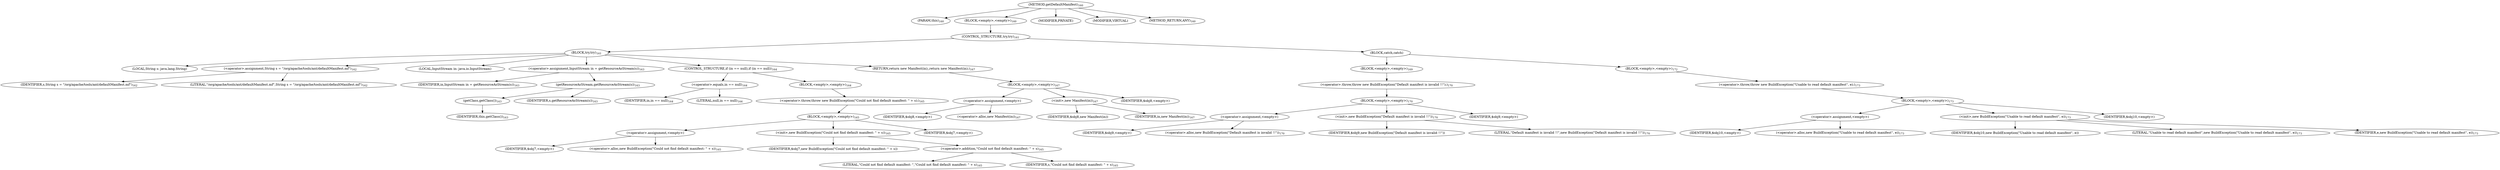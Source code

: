 digraph "getDefaultManifest" {  
"322" [label = <(METHOD,getDefaultManifest)<SUB>160</SUB>> ]
"23" [label = <(PARAM,this)<SUB>160</SUB>> ]
"323" [label = <(BLOCK,&lt;empty&gt;,&lt;empty&gt;)<SUB>160</SUB>> ]
"324" [label = <(CONTROL_STRUCTURE,try,try)<SUB>161</SUB>> ]
"325" [label = <(BLOCK,try,try)<SUB>161</SUB>> ]
"326" [label = <(LOCAL,String s: java.lang.String)> ]
"327" [label = <(&lt;operator&gt;.assignment,String s = &quot;/org/apache/tools/ant/defaultManifest.mf&quot;)<SUB>162</SUB>> ]
"328" [label = <(IDENTIFIER,s,String s = &quot;/org/apache/tools/ant/defaultManifest.mf&quot;)<SUB>162</SUB>> ]
"329" [label = <(LITERAL,&quot;/org/apache/tools/ant/defaultManifest.mf&quot;,String s = &quot;/org/apache/tools/ant/defaultManifest.mf&quot;)<SUB>162</SUB>> ]
"330" [label = <(LOCAL,InputStream in: java.io.InputStream)> ]
"331" [label = <(&lt;operator&gt;.assignment,InputStream in = getResourceAsStream(s))<SUB>163</SUB>> ]
"332" [label = <(IDENTIFIER,in,InputStream in = getResourceAsStream(s))<SUB>163</SUB>> ]
"333" [label = <(getResourceAsStream,getResourceAsStream(s))<SUB>163</SUB>> ]
"334" [label = <(getClass,getClass())<SUB>163</SUB>> ]
"22" [label = <(IDENTIFIER,this,getClass())<SUB>163</SUB>> ]
"335" [label = <(IDENTIFIER,s,getResourceAsStream(s))<SUB>163</SUB>> ]
"336" [label = <(CONTROL_STRUCTURE,if (in == null),if (in == null))<SUB>164</SUB>> ]
"337" [label = <(&lt;operator&gt;.equals,in == null)<SUB>164</SUB>> ]
"338" [label = <(IDENTIFIER,in,in == null)<SUB>164</SUB>> ]
"339" [label = <(LITERAL,null,in == null)<SUB>164</SUB>> ]
"340" [label = <(BLOCK,&lt;empty&gt;,&lt;empty&gt;)<SUB>164</SUB>> ]
"341" [label = <(&lt;operator&gt;.throw,throw new BuildException(&quot;Could not find default manifest: &quot; + s);)<SUB>165</SUB>> ]
"342" [label = <(BLOCK,&lt;empty&gt;,&lt;empty&gt;)<SUB>165</SUB>> ]
"343" [label = <(&lt;operator&gt;.assignment,&lt;empty&gt;)> ]
"344" [label = <(IDENTIFIER,$obj7,&lt;empty&gt;)> ]
"345" [label = <(&lt;operator&gt;.alloc,new BuildException(&quot;Could not find default manifest: &quot; + s))<SUB>165</SUB>> ]
"346" [label = <(&lt;init&gt;,new BuildException(&quot;Could not find default manifest: &quot; + s))<SUB>165</SUB>> ]
"347" [label = <(IDENTIFIER,$obj7,new BuildException(&quot;Could not find default manifest: &quot; + s))> ]
"348" [label = <(&lt;operator&gt;.addition,&quot;Could not find default manifest: &quot; + s)<SUB>165</SUB>> ]
"349" [label = <(LITERAL,&quot;Could not find default manifest: &quot;,&quot;Could not find default manifest: &quot; + s)<SUB>165</SUB>> ]
"350" [label = <(IDENTIFIER,s,&quot;Could not find default manifest: &quot; + s)<SUB>165</SUB>> ]
"351" [label = <(IDENTIFIER,$obj7,&lt;empty&gt;)> ]
"352" [label = <(RETURN,return new Manifest(in);,return new Manifest(in);)<SUB>167</SUB>> ]
"353" [label = <(BLOCK,&lt;empty&gt;,&lt;empty&gt;)<SUB>167</SUB>> ]
"354" [label = <(&lt;operator&gt;.assignment,&lt;empty&gt;)> ]
"355" [label = <(IDENTIFIER,$obj8,&lt;empty&gt;)> ]
"356" [label = <(&lt;operator&gt;.alloc,new Manifest(in))<SUB>167</SUB>> ]
"357" [label = <(&lt;init&gt;,new Manifest(in))<SUB>167</SUB>> ]
"358" [label = <(IDENTIFIER,$obj8,new Manifest(in))> ]
"359" [label = <(IDENTIFIER,in,new Manifest(in))<SUB>167</SUB>> ]
"360" [label = <(IDENTIFIER,$obj8,&lt;empty&gt;)> ]
"361" [label = <(BLOCK,catch,catch)> ]
"362" [label = <(BLOCK,&lt;empty&gt;,&lt;empty&gt;)<SUB>169</SUB>> ]
"363" [label = <(&lt;operator&gt;.throw,throw new BuildException(&quot;Default manifest is invalid !!&quot;);)<SUB>170</SUB>> ]
"364" [label = <(BLOCK,&lt;empty&gt;,&lt;empty&gt;)<SUB>170</SUB>> ]
"365" [label = <(&lt;operator&gt;.assignment,&lt;empty&gt;)> ]
"366" [label = <(IDENTIFIER,$obj9,&lt;empty&gt;)> ]
"367" [label = <(&lt;operator&gt;.alloc,new BuildException(&quot;Default manifest is invalid !!&quot;))<SUB>170</SUB>> ]
"368" [label = <(&lt;init&gt;,new BuildException(&quot;Default manifest is invalid !!&quot;))<SUB>170</SUB>> ]
"369" [label = <(IDENTIFIER,$obj9,new BuildException(&quot;Default manifest is invalid !!&quot;))> ]
"370" [label = <(LITERAL,&quot;Default manifest is invalid !!&quot;,new BuildException(&quot;Default manifest is invalid !!&quot;))<SUB>170</SUB>> ]
"371" [label = <(IDENTIFIER,$obj9,&lt;empty&gt;)> ]
"372" [label = <(BLOCK,&lt;empty&gt;,&lt;empty&gt;)<SUB>172</SUB>> ]
"373" [label = <(&lt;operator&gt;.throw,throw new BuildException(&quot;Unable to read default manifest&quot;, e);)<SUB>173</SUB>> ]
"374" [label = <(BLOCK,&lt;empty&gt;,&lt;empty&gt;)<SUB>173</SUB>> ]
"375" [label = <(&lt;operator&gt;.assignment,&lt;empty&gt;)> ]
"376" [label = <(IDENTIFIER,$obj10,&lt;empty&gt;)> ]
"377" [label = <(&lt;operator&gt;.alloc,new BuildException(&quot;Unable to read default manifest&quot;, e))<SUB>173</SUB>> ]
"378" [label = <(&lt;init&gt;,new BuildException(&quot;Unable to read default manifest&quot;, e))<SUB>173</SUB>> ]
"379" [label = <(IDENTIFIER,$obj10,new BuildException(&quot;Unable to read default manifest&quot;, e))> ]
"380" [label = <(LITERAL,&quot;Unable to read default manifest&quot;,new BuildException(&quot;Unable to read default manifest&quot;, e))<SUB>173</SUB>> ]
"381" [label = <(IDENTIFIER,e,new BuildException(&quot;Unable to read default manifest&quot;, e))<SUB>173</SUB>> ]
"382" [label = <(IDENTIFIER,$obj10,&lt;empty&gt;)> ]
"383" [label = <(MODIFIER,PRIVATE)> ]
"384" [label = <(MODIFIER,VIRTUAL)> ]
"385" [label = <(METHOD_RETURN,ANY)<SUB>160</SUB>> ]
  "322" -> "23" 
  "322" -> "323" 
  "322" -> "383" 
  "322" -> "384" 
  "322" -> "385" 
  "323" -> "324" 
  "324" -> "325" 
  "324" -> "361" 
  "325" -> "326" 
  "325" -> "327" 
  "325" -> "330" 
  "325" -> "331" 
  "325" -> "336" 
  "325" -> "352" 
  "327" -> "328" 
  "327" -> "329" 
  "331" -> "332" 
  "331" -> "333" 
  "333" -> "334" 
  "333" -> "335" 
  "334" -> "22" 
  "336" -> "337" 
  "336" -> "340" 
  "337" -> "338" 
  "337" -> "339" 
  "340" -> "341" 
  "341" -> "342" 
  "342" -> "343" 
  "342" -> "346" 
  "342" -> "351" 
  "343" -> "344" 
  "343" -> "345" 
  "346" -> "347" 
  "346" -> "348" 
  "348" -> "349" 
  "348" -> "350" 
  "352" -> "353" 
  "353" -> "354" 
  "353" -> "357" 
  "353" -> "360" 
  "354" -> "355" 
  "354" -> "356" 
  "357" -> "358" 
  "357" -> "359" 
  "361" -> "362" 
  "361" -> "372" 
  "362" -> "363" 
  "363" -> "364" 
  "364" -> "365" 
  "364" -> "368" 
  "364" -> "371" 
  "365" -> "366" 
  "365" -> "367" 
  "368" -> "369" 
  "368" -> "370" 
  "372" -> "373" 
  "373" -> "374" 
  "374" -> "375" 
  "374" -> "378" 
  "374" -> "382" 
  "375" -> "376" 
  "375" -> "377" 
  "378" -> "379" 
  "378" -> "380" 
  "378" -> "381" 
}
